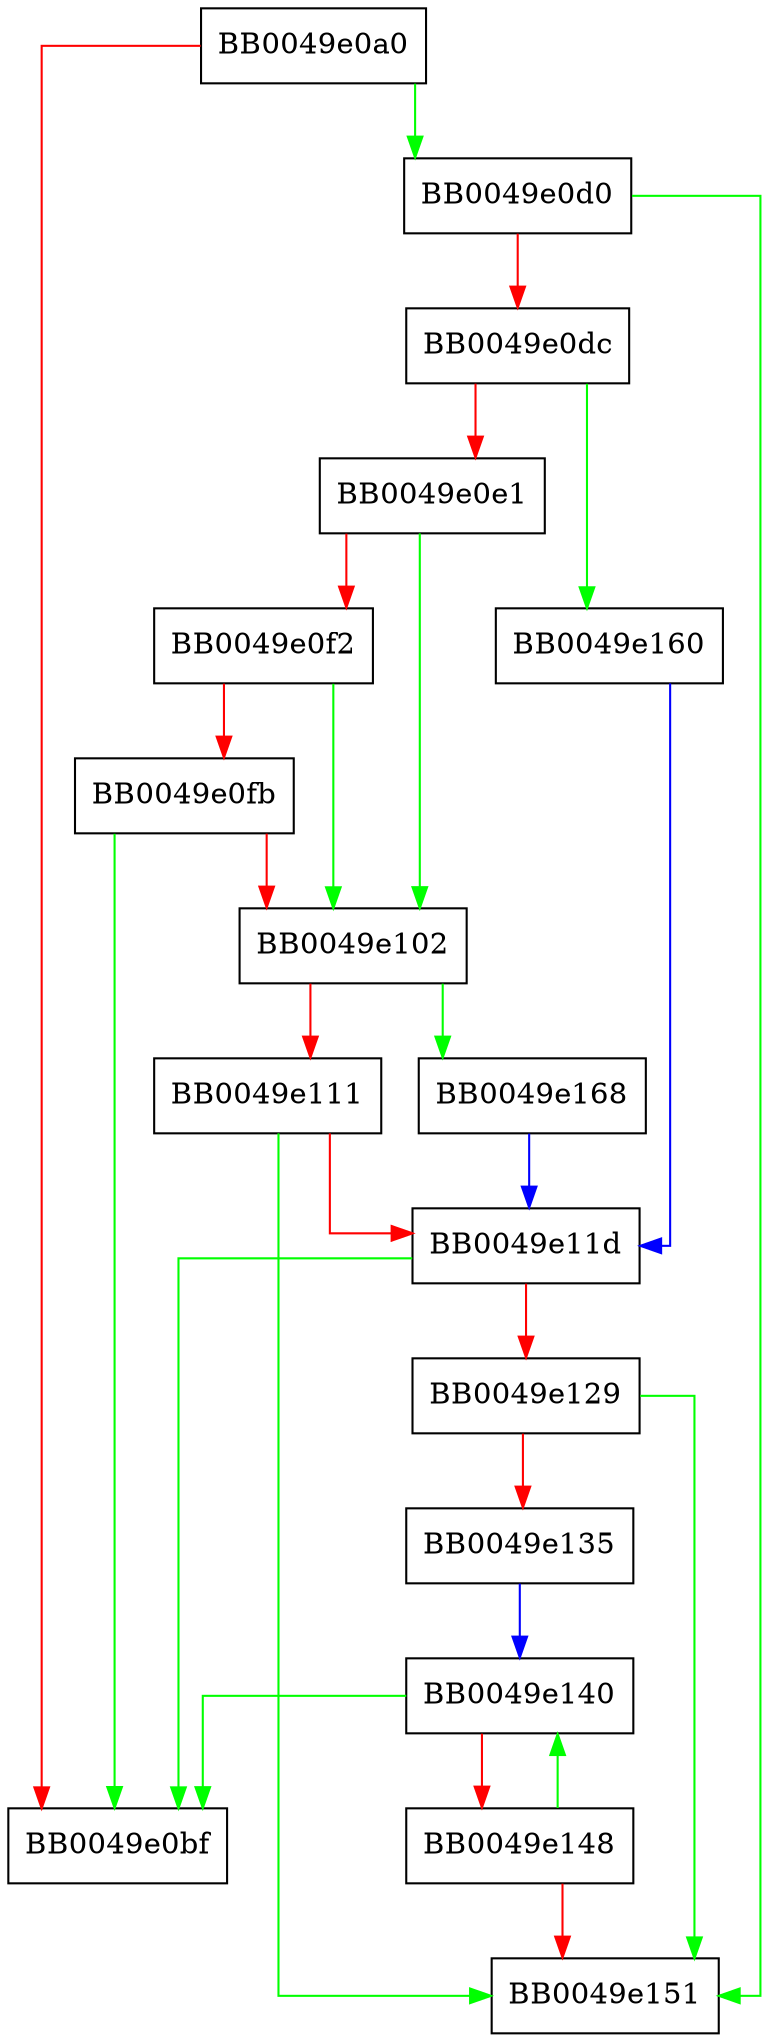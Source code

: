 digraph tls1_check_pkey_comp {
  node [shape="box"];
  graph [splines=ortho];
  BB0049e0a0 -> BB0049e0d0 [color="green"];
  BB0049e0a0 -> BB0049e0bf [color="red"];
  BB0049e0d0 -> BB0049e151 [color="green"];
  BB0049e0d0 -> BB0049e0dc [color="red"];
  BB0049e0dc -> BB0049e160 [color="green"];
  BB0049e0dc -> BB0049e0e1 [color="red"];
  BB0049e0e1 -> BB0049e102 [color="green"];
  BB0049e0e1 -> BB0049e0f2 [color="red"];
  BB0049e0f2 -> BB0049e102 [color="green"];
  BB0049e0f2 -> BB0049e0fb [color="red"];
  BB0049e0fb -> BB0049e0bf [color="green"];
  BB0049e0fb -> BB0049e102 [color="red"];
  BB0049e102 -> BB0049e168 [color="green"];
  BB0049e102 -> BB0049e111 [color="red"];
  BB0049e111 -> BB0049e151 [color="green"];
  BB0049e111 -> BB0049e11d [color="red"];
  BB0049e11d -> BB0049e0bf [color="green"];
  BB0049e11d -> BB0049e129 [color="red"];
  BB0049e129 -> BB0049e151 [color="green"];
  BB0049e129 -> BB0049e135 [color="red"];
  BB0049e135 -> BB0049e140 [color="blue"];
  BB0049e140 -> BB0049e0bf [color="green"];
  BB0049e140 -> BB0049e148 [color="red"];
  BB0049e148 -> BB0049e140 [color="green"];
  BB0049e148 -> BB0049e151 [color="red"];
  BB0049e160 -> BB0049e11d [color="blue"];
  BB0049e168 -> BB0049e11d [color="blue"];
}